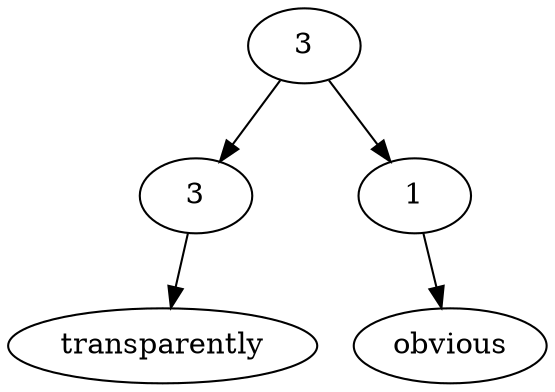digraph G{Node0 [label="3"]
Node0 -> Node1
Node0 -> Node3
Node1 [label="3"]
Node1 -> Node2
Node3 [label="1"]
Node3 -> Node4
Node2 [label="transparently"]
Node4 [label="obvious"]
}